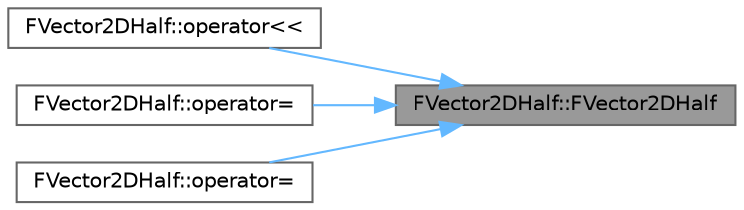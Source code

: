 digraph "FVector2DHalf::FVector2DHalf"
{
 // INTERACTIVE_SVG=YES
 // LATEX_PDF_SIZE
  bgcolor="transparent";
  edge [fontname=Helvetica,fontsize=10,labelfontname=Helvetica,labelfontsize=10];
  node [fontname=Helvetica,fontsize=10,shape=box,height=0.2,width=0.4];
  rankdir="RL";
  Node1 [id="Node000001",label="FVector2DHalf::FVector2DHalf",height=0.2,width=0.4,color="gray40", fillcolor="grey60", style="filled", fontcolor="black",tooltip="Default Constructor (no initialization)."];
  Node1 -> Node2 [id="edge1_Node000001_Node000002",dir="back",color="steelblue1",style="solid",tooltip=" "];
  Node2 [id="Node000002",label="FVector2DHalf::operator\<\<",height=0.2,width=0.4,color="grey40", fillcolor="white", style="filled",URL="$dc/d7a/structFVector2DHalf.html#aaf137747db1fdfe36673989528f1361b",tooltip="Serializes the FVector2DHalf."];
  Node1 -> Node3 [id="edge2_Node000001_Node000003",dir="back",color="steelblue1",style="solid",tooltip=" "];
  Node3 [id="Node000003",label="FVector2DHalf::operator=",height=0.2,width=0.4,color="grey40", fillcolor="white", style="filled",URL="$dc/d7a/structFVector2DHalf.html#a32fd9a215f2101b7f6e5c56ffdea3ec3",tooltip=" "];
  Node1 -> Node4 [id="edge3_Node000001_Node000004",dir="back",color="steelblue1",style="solid",tooltip=" "];
  Node4 [id="Node000004",label="FVector2DHalf::operator=",height=0.2,width=0.4,color="grey40", fillcolor="white", style="filled",URL="$dc/d7a/structFVector2DHalf.html#aef87ee3fcf883eb57404f5355b6a1c3b",tooltip="Assignment operator."];
}
